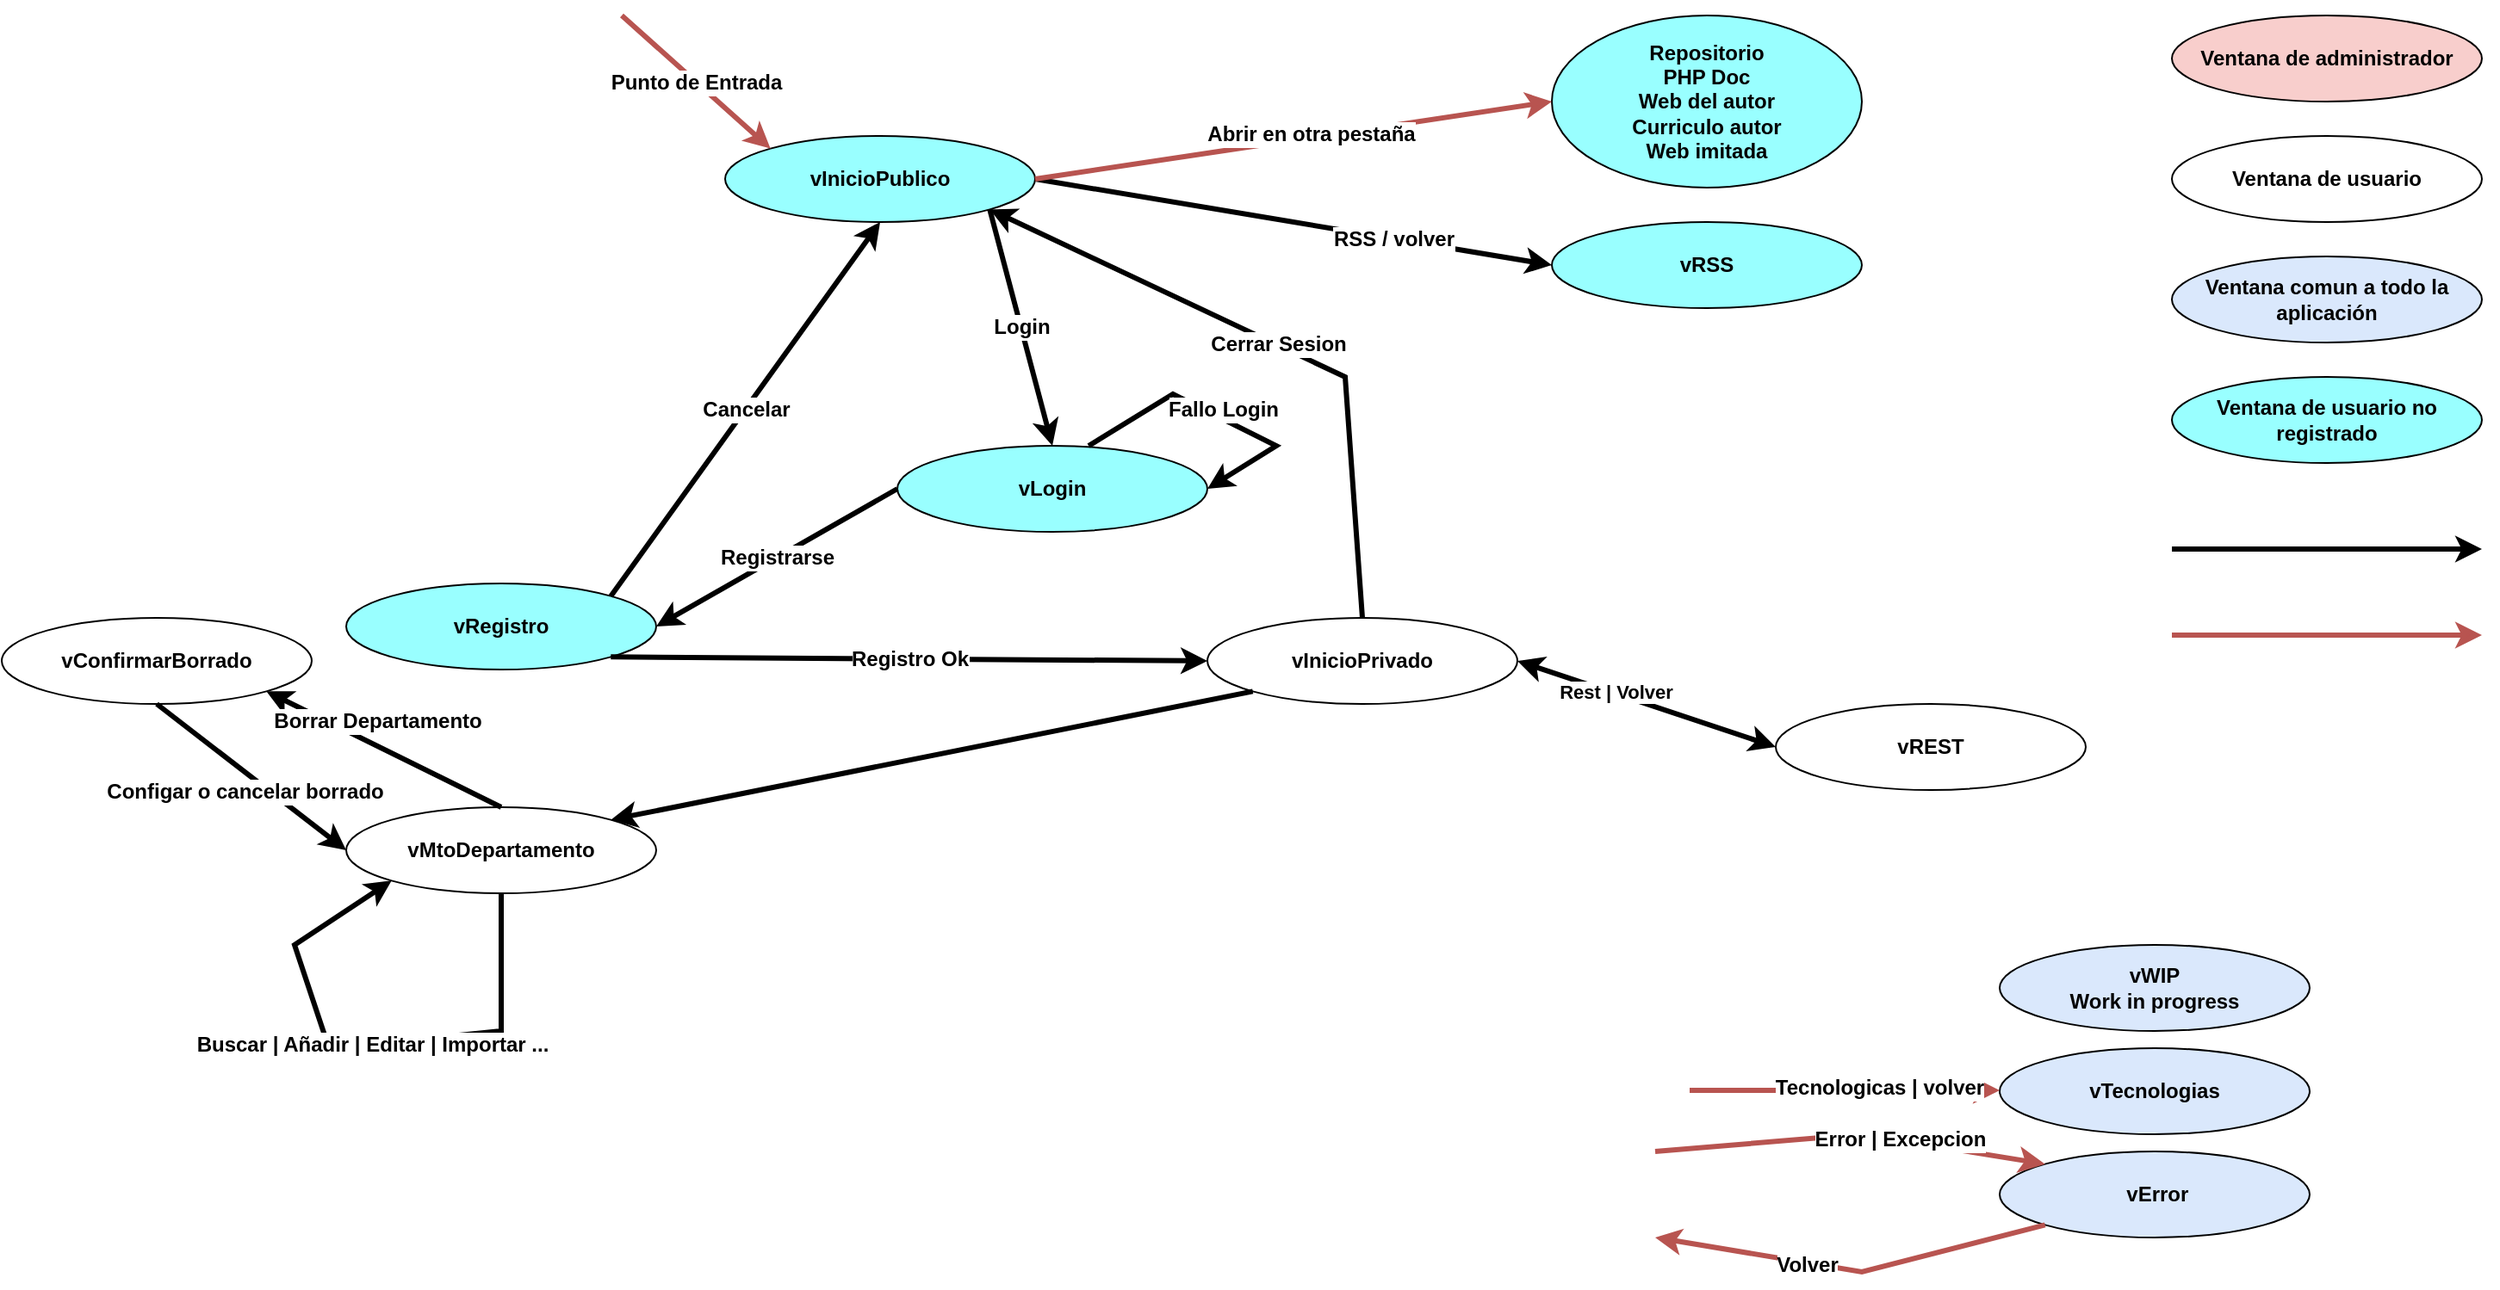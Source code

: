 <mxfile version="20.8.16" type="device"><diagram name="Página-1" id="66RCqPX6233WGmdGwxUn"><mxGraphModel dx="2261" dy="843" grid="1" gridSize="10" guides="1" tooltips="1" connect="1" arrows="1" fold="1" page="1" pageScale="1" pageWidth="827" pageHeight="1169" math="0" shadow="0"><root><mxCell id="0"/><mxCell id="1" parent="0"/><mxCell id="oqBwpX5nj_4aUg69S_pK-1" value="Ventana comun a todo la aplicación" style="ellipse;whiteSpace=wrap;html=1;fillColor=#dae8fc;strokeColor=#000000;fontSize=12;fontStyle=1" parent="1" vertex="1"><mxGeometry x="630" y="160" width="180" height="50" as="geometry"/></mxCell><mxCell id="oqBwpX5nj_4aUg69S_pK-2" value="Ventana de administrador" style="ellipse;whiteSpace=wrap;html=1;fillColor=#f8cecc;strokeColor=#000000;fontSize=12;fontStyle=1" parent="1" vertex="1"><mxGeometry x="630" y="20" width="180" height="50" as="geometry"/></mxCell><mxCell id="oqBwpX5nj_4aUg69S_pK-3" value="Ventana de usuario" style="ellipse;whiteSpace=wrap;html=1;fontSize=12;fontStyle=1" parent="1" vertex="1"><mxGeometry x="630" y="90" width="180" height="50" as="geometry"/></mxCell><mxCell id="oqBwpX5nj_4aUg69S_pK-6" value="" style="endArrow=classic;html=1;rounded=0;strokeWidth=3;fontSize=12;fontStyle=1" parent="1" edge="1"><mxGeometry width="50" height="50" relative="1" as="geometry"><mxPoint x="630" y="330" as="sourcePoint"/><mxPoint x="810" y="330" as="targetPoint"/></mxGeometry></mxCell><mxCell id="oqBwpX5nj_4aUg69S_pK-7" value="" style="endArrow=classic;html=1;rounded=0;strokeWidth=3;fillColor=#f8cecc;strokeColor=#b85450;fontSize=12;fontStyle=1" parent="1" edge="1"><mxGeometry width="50" height="50" relative="1" as="geometry"><mxPoint x="630" y="380" as="sourcePoint"/><mxPoint x="810" y="380" as="targetPoint"/></mxGeometry></mxCell><mxCell id="oqBwpX5nj_4aUg69S_pK-8" value="Ventana de usuario no registrado" style="ellipse;whiteSpace=wrap;html=1;fillColor=#99FFFF;strokeColor=default;fontSize=12;fontStyle=1" parent="1" vertex="1"><mxGeometry x="630" y="230" width="180" height="50" as="geometry"/></mxCell><mxCell id="oqBwpX5nj_4aUg69S_pK-10" value="vInicioPublico" style="ellipse;whiteSpace=wrap;html=1;fillColor=#99FFFF;strokeColor=#000000;fontSize=12;fontStyle=1" parent="1" vertex="1"><mxGeometry x="-210" y="90" width="180" height="50" as="geometry"/></mxCell><mxCell id="oqBwpX5nj_4aUg69S_pK-11" value="Repositorio&lt;br&gt;PHP Doc&lt;br&gt;Web del autor&lt;br&gt;Curriculo autor&lt;br&gt;Web imitada" style="ellipse;whiteSpace=wrap;html=1;fillColor=#99FFFF;strokeColor=#000000;fontSize=12;fontStyle=1" parent="1" vertex="1"><mxGeometry x="270" y="20" width="180" height="100" as="geometry"/></mxCell><mxCell id="oqBwpX5nj_4aUg69S_pK-12" value="vRSS" style="ellipse;whiteSpace=wrap;html=1;fillColor=#99FFFF;strokeColor=#000000;fontSize=12;fontStyle=1" parent="1" vertex="1"><mxGeometry x="270" y="140" width="180" height="50" as="geometry"/></mxCell><mxCell id="oqBwpX5nj_4aUg69S_pK-14" value="vLogin" style="ellipse;whiteSpace=wrap;html=1;fillColor=#99FFFF;strokeColor=#000000;fontSize=12;fontStyle=1" parent="1" vertex="1"><mxGeometry x="-110" y="270" width="180" height="50" as="geometry"/></mxCell><mxCell id="oqBwpX5nj_4aUg69S_pK-15" value="vRegistro" style="ellipse;whiteSpace=wrap;html=1;fillColor=#99FFFF;strokeColor=#000000;fontSize=12;fontStyle=1" parent="1" vertex="1"><mxGeometry x="-430" y="350" width="180" height="50" as="geometry"/></mxCell><mxCell id="oqBwpX5nj_4aUg69S_pK-17" value="vInicioPrivado" style="ellipse;whiteSpace=wrap;html=1;fontSize=12;fontStyle=1" parent="1" vertex="1"><mxGeometry x="70" y="370" width="180" height="50" as="geometry"/></mxCell><mxCell id="oqBwpX5nj_4aUg69S_pK-24" value="" style="endArrow=classic;html=1;rounded=0;strokeWidth=3;fontSize=12;fontStyle=1;entryX=0;entryY=0.5;entryDx=0;entryDy=0;exitX=1;exitY=0.5;exitDx=0;exitDy=0;" parent="1" source="oqBwpX5nj_4aUg69S_pK-10" target="oqBwpX5nj_4aUg69S_pK-12" edge="1"><mxGeometry width="50" height="50" relative="1" as="geometry"><mxPoint x="10" y="170" as="sourcePoint"/><mxPoint x="190" y="170" as="targetPoint"/></mxGeometry></mxCell><mxCell id="oqBwpX5nj_4aUg69S_pK-25" value="&lt;b&gt;RSS / volver&lt;/b&gt;" style="edgeLabel;html=1;align=center;verticalAlign=middle;resizable=0;points=[];fontSize=12;" parent="oqBwpX5nj_4aUg69S_pK-24" vertex="1" connectable="0"><mxGeometry x="0.386" relative="1" as="geometry"><mxPoint as="offset"/></mxGeometry></mxCell><mxCell id="oqBwpX5nj_4aUg69S_pK-26" value="" style="endArrow=classic;html=1;rounded=0;strokeWidth=3;fillColor=#f8cecc;strokeColor=#b85450;fontSize=12;fontStyle=1;entryX=0;entryY=0.5;entryDx=0;entryDy=0;exitX=1;exitY=0.5;exitDx=0;exitDy=0;" parent="1" source="oqBwpX5nj_4aUg69S_pK-10" target="oqBwpX5nj_4aUg69S_pK-11" edge="1"><mxGeometry width="50" height="50" relative="1" as="geometry"><mxPoint x="-50" y="30" as="sourcePoint"/><mxPoint x="130" y="30" as="targetPoint"/></mxGeometry></mxCell><mxCell id="oqBwpX5nj_4aUg69S_pK-27" value="&lt;b&gt;Abrir en otra pestaña&lt;/b&gt;" style="edgeLabel;html=1;align=center;verticalAlign=middle;resizable=0;points=[];fontSize=12;" parent="oqBwpX5nj_4aUg69S_pK-26" vertex="1" connectable="0"><mxGeometry x="0.069" y="2" relative="1" as="geometry"><mxPoint as="offset"/></mxGeometry></mxCell><mxCell id="oqBwpX5nj_4aUg69S_pK-28" value="Login" style="endArrow=classic;html=1;rounded=0;strokeWidth=3;fontSize=12;fontStyle=1;exitX=1;exitY=1;exitDx=0;exitDy=0;entryX=0.5;entryY=0;entryDx=0;entryDy=0;" parent="1" source="oqBwpX5nj_4aUg69S_pK-10" target="oqBwpX5nj_4aUg69S_pK-14" edge="1"><mxGeometry width="50" height="50" relative="1" as="geometry"><mxPoint x="-120" y="180" as="sourcePoint"/><mxPoint x="60" y="180" as="targetPoint"/></mxGeometry></mxCell><mxCell id="oqBwpX5nj_4aUg69S_pK-29" value="Fallo Login&lt;br&gt;" style="endArrow=classic;html=1;rounded=0;strokeWidth=3;fontSize=12;fontStyle=1;exitX=0.617;exitY=0;exitDx=0;exitDy=0;entryX=1;entryY=0.5;entryDx=0;entryDy=0;exitPerimeter=0;" parent="1" source="oqBwpX5nj_4aUg69S_pK-14" target="oqBwpX5nj_4aUg69S_pK-14" edge="1"><mxGeometry x="0.023" y="4" width="50" height="50" relative="1" as="geometry"><mxPoint x="140" y="280" as="sourcePoint"/><mxPoint x="320" y="280" as="targetPoint"/><Array as="points"><mxPoint x="50" y="240"/><mxPoint x="110" y="270"/></Array><mxPoint y="-1" as="offset"/></mxGeometry></mxCell><mxCell id="oqBwpX5nj_4aUg69S_pK-30" value="Registrarse" style="endArrow=classic;html=1;rounded=0;strokeWidth=3;fontSize=12;fontStyle=1;exitX=0;exitY=0.5;exitDx=0;exitDy=0;entryX=1;entryY=0.5;entryDx=0;entryDy=0;" parent="1" source="oqBwpX5nj_4aUg69S_pK-14" target="oqBwpX5nj_4aUg69S_pK-15" edge="1"><mxGeometry width="50" height="50" relative="1" as="geometry"><mxPoint x="-130" y="320" as="sourcePoint"/><mxPoint x="50" y="320" as="targetPoint"/></mxGeometry></mxCell><mxCell id="oqBwpX5nj_4aUg69S_pK-32" value="Cancelar" style="endArrow=classic;html=1;rounded=0;strokeWidth=3;fontSize=12;fontStyle=1;entryX=0.5;entryY=1;entryDx=0;entryDy=0;exitX=1;exitY=0;exitDx=0;exitDy=0;" parent="1" source="oqBwpX5nj_4aUg69S_pK-15" target="oqBwpX5nj_4aUg69S_pK-10" edge="1"><mxGeometry width="50" height="50" relative="1" as="geometry"><mxPoint x="-290" y="254.5" as="sourcePoint"/><mxPoint x="-110" y="254.5" as="targetPoint"/></mxGeometry></mxCell><mxCell id="oqBwpX5nj_4aUg69S_pK-33" value="Punto de Entrada" style="endArrow=classic;html=1;rounded=0;strokeWidth=3;fillColor=#f8cecc;strokeColor=#b85450;fontSize=12;fontStyle=1;entryX=0;entryY=0;entryDx=0;entryDy=0;" parent="1" target="oqBwpX5nj_4aUg69S_pK-10" edge="1"><mxGeometry width="50" height="50" relative="1" as="geometry"><mxPoint x="-270" y="20" as="sourcePoint"/><mxPoint x="-190" y="60" as="targetPoint"/></mxGeometry></mxCell><mxCell id="oqBwpX5nj_4aUg69S_pK-34" value="Cerrar Sesion" style="endArrow=none;html=1;rounded=0;strokeWidth=3;fontSize=12;fontStyle=1;exitX=1;exitY=1;exitDx=0;exitDy=0;entryX=0.5;entryY=0;entryDx=0;entryDy=0;startArrow=classic;startFill=1;endFill=0;" parent="1" source="oqBwpX5nj_4aUg69S_pK-10" target="oqBwpX5nj_4aUg69S_pK-17" edge="1"><mxGeometry width="50" height="50" relative="1" as="geometry"><mxPoint x="40" y="200" as="sourcePoint"/><mxPoint x="220" y="200" as="targetPoint"/><Array as="points"><mxPoint x="150" y="230"/></Array></mxGeometry></mxCell><mxCell id="oqBwpX5nj_4aUg69S_pK-35" value="Registro Ok" style="endArrow=classic;html=1;rounded=0;strokeWidth=3;fontSize=12;fontStyle=1;entryX=0;entryY=0.5;entryDx=0;entryDy=0;exitX=1;exitY=1;exitDx=0;exitDy=0;" parent="1" source="oqBwpX5nj_4aUg69S_pK-15" target="oqBwpX5nj_4aUg69S_pK-17" edge="1"><mxGeometry width="50" height="50" relative="1" as="geometry"><mxPoint x="-150" y="400" as="sourcePoint"/><mxPoint x="30" y="400" as="targetPoint"/></mxGeometry></mxCell><mxCell id="UhWpWGBvOo2SDTy8PDJ8-1" value="vMtoDepartamento" style="ellipse;whiteSpace=wrap;html=1;fontSize=12;fontStyle=1" vertex="1" parent="1"><mxGeometry x="-430" y="480" width="180" height="50" as="geometry"/></mxCell><mxCell id="UhWpWGBvOo2SDTy8PDJ8-2" value="" style="endArrow=classic;html=1;rounded=0;strokeWidth=3;fontSize=12;fontStyle=1;entryX=1;entryY=0;entryDx=0;entryDy=0;exitX=0;exitY=1;exitDx=0;exitDy=0;" edge="1" parent="1" source="oqBwpX5nj_4aUg69S_pK-17" target="UhWpWGBvOo2SDTy8PDJ8-1"><mxGeometry width="50" height="50" relative="1" as="geometry"><mxPoint x="210" y="450" as="sourcePoint"/><mxPoint x="390" y="450" as="targetPoint"/></mxGeometry></mxCell><mxCell id="UhWpWGBvOo2SDTy8PDJ8-3" value="Buscar | Añadir | Editar | Importar ..." style="endArrow=classic;html=1;rounded=0;strokeWidth=3;fontSize=12;fontStyle=1;exitX=0.5;exitY=1;exitDx=0;exitDy=0;entryX=0;entryY=1;entryDx=0;entryDy=0;" edge="1" parent="1" source="UhWpWGBvOo2SDTy8PDJ8-1" target="UhWpWGBvOo2SDTy8PDJ8-1"><mxGeometry width="50" height="50" relative="1" as="geometry"><mxPoint x="-450" y="620" as="sourcePoint"/><mxPoint x="-430" y="600" as="targetPoint"/><Array as="points"><mxPoint x="-340" y="610"/><mxPoint x="-440" y="620"/><mxPoint x="-460" y="560"/></Array></mxGeometry></mxCell><mxCell id="UhWpWGBvOo2SDTy8PDJ8-4" value="vConfirmarBorrado" style="ellipse;whiteSpace=wrap;html=1;fontSize=12;fontStyle=1" vertex="1" parent="1"><mxGeometry x="-630" y="370" width="180" height="50" as="geometry"/></mxCell><mxCell id="UhWpWGBvOo2SDTy8PDJ8-5" value="" style="endArrow=classic;html=1;rounded=0;strokeWidth=3;fontSize=12;fontStyle=1;entryX=1;entryY=1;entryDx=0;entryDy=0;exitX=0.5;exitY=0;exitDx=0;exitDy=0;" edge="1" parent="1" source="UhWpWGBvOo2SDTy8PDJ8-1" target="UhWpWGBvOo2SDTy8PDJ8-4"><mxGeometry width="50" height="50" relative="1" as="geometry"><mxPoint x="640" y="340" as="sourcePoint"/><mxPoint x="820" y="340" as="targetPoint"/></mxGeometry></mxCell><mxCell id="UhWpWGBvOo2SDTy8PDJ8-7" value="&lt;b&gt;&lt;font style=&quot;font-size: 12px;&quot;&gt;Borrar Departamento&lt;/font&gt;&lt;/b&gt;" style="edgeLabel;html=1;align=center;verticalAlign=middle;resizable=0;points=[];" vertex="1" connectable="0" parent="UhWpWGBvOo2SDTy8PDJ8-5"><mxGeometry x="-0.359" y="-4" relative="1" as="geometry"><mxPoint x="-31" y="-25" as="offset"/></mxGeometry></mxCell><mxCell id="UhWpWGBvOo2SDTy8PDJ8-6" value="" style="endArrow=classic;html=1;rounded=0;strokeWidth=3;fontSize=12;fontStyle=1;entryX=0;entryY=0.5;entryDx=0;entryDy=0;exitX=0.5;exitY=1;exitDx=0;exitDy=0;" edge="1" parent="1" source="UhWpWGBvOo2SDTy8PDJ8-4" target="UhWpWGBvOo2SDTy8PDJ8-1"><mxGeometry width="50" height="50" relative="1" as="geometry"><mxPoint x="-330" y="490" as="sourcePoint"/><mxPoint x="-466.36" y="422.678" as="targetPoint"/></mxGeometry></mxCell><mxCell id="UhWpWGBvOo2SDTy8PDJ8-8" value="&lt;b&gt;&lt;font style=&quot;font-size: 12px;&quot;&gt;Configar o cancelar borrado&lt;/font&gt;&lt;/b&gt;" style="edgeLabel;html=1;align=center;verticalAlign=middle;resizable=0;points=[];" vertex="1" connectable="0" parent="UhWpWGBvOo2SDTy8PDJ8-6"><mxGeometry x="-0.303" y="-1" relative="1" as="geometry"><mxPoint x="13" y="20" as="offset"/></mxGeometry></mxCell><mxCell id="UhWpWGBvOo2SDTy8PDJ8-9" value="vREST" style="ellipse;whiteSpace=wrap;html=1;fontSize=12;fontStyle=1" vertex="1" parent="1"><mxGeometry x="400" y="420" width="180" height="50" as="geometry"/></mxCell><mxCell id="UhWpWGBvOo2SDTy8PDJ8-10" value="" style="endArrow=classic;html=1;rounded=0;strokeWidth=3;fontSize=12;fontStyle=1;exitX=1;exitY=0.5;exitDx=0;exitDy=0;entryX=0;entryY=0.5;entryDx=0;entryDy=0;startArrow=classic;startFill=1;" edge="1" parent="1" source="oqBwpX5nj_4aUg69S_pK-17" target="UhWpWGBvOo2SDTy8PDJ8-9"><mxGeometry width="50" height="50" relative="1" as="geometry"><mxPoint x="290" y="360" as="sourcePoint"/><mxPoint x="470" y="360" as="targetPoint"/></mxGeometry></mxCell><mxCell id="UhWpWGBvOo2SDTy8PDJ8-11" value="&lt;b&gt;Rest | Volver&lt;/b&gt;" style="edgeLabel;html=1;align=center;verticalAlign=middle;resizable=0;points=[];" vertex="1" connectable="0" parent="UhWpWGBvOo2SDTy8PDJ8-10"><mxGeometry x="-0.256" y="1" relative="1" as="geometry"><mxPoint as="offset"/></mxGeometry></mxCell><mxCell id="UhWpWGBvOo2SDTy8PDJ8-12" value="vWIP&lt;br&gt;Work in progress" style="ellipse;whiteSpace=wrap;html=1;fillColor=#dae8fc;strokeColor=#000000;fontSize=12;fontStyle=1" vertex="1" parent="1"><mxGeometry x="530" y="560" width="180" height="50" as="geometry"/></mxCell><mxCell id="UhWpWGBvOo2SDTy8PDJ8-13" value="vTecnologias" style="ellipse;whiteSpace=wrap;html=1;fillColor=#dae8fc;strokeColor=#000000;fontSize=12;fontStyle=1" vertex="1" parent="1"><mxGeometry x="530" y="620" width="180" height="50" as="geometry"/></mxCell><mxCell id="UhWpWGBvOo2SDTy8PDJ8-14" value="&amp;nbsp;vError" style="ellipse;whiteSpace=wrap;html=1;fillColor=#dae8fc;strokeColor=#000000;fontSize=12;fontStyle=1" vertex="1" parent="1"><mxGeometry x="530" y="680" width="180" height="50" as="geometry"/></mxCell><mxCell id="UhWpWGBvOo2SDTy8PDJ8-15" value="" style="endArrow=classic;html=1;rounded=0;strokeWidth=3;fillColor=#f8cecc;strokeColor=#b85450;fontSize=12;fontStyle=1" edge="1" parent="1"><mxGeometry width="50" height="50" relative="1" as="geometry"><mxPoint x="350" y="644.5" as="sourcePoint"/><mxPoint x="530" y="644.5" as="targetPoint"/></mxGeometry></mxCell><mxCell id="UhWpWGBvOo2SDTy8PDJ8-21" value="&lt;b&gt;&lt;font style=&quot;font-size: 12px;&quot;&gt;Tecnologicas | volver&lt;/font&gt;&lt;/b&gt;" style="edgeLabel;html=1;align=center;verticalAlign=middle;resizable=0;points=[];" vertex="1" connectable="0" parent="UhWpWGBvOo2SDTy8PDJ8-15"><mxGeometry x="0.222" y="2" relative="1" as="geometry"><mxPoint as="offset"/></mxGeometry></mxCell><mxCell id="UhWpWGBvOo2SDTy8PDJ8-17" value="" style="endArrow=classic;html=1;rounded=0;strokeWidth=3;fillColor=#f8cecc;strokeColor=#b85450;fontSize=12;fontStyle=1;entryX=0;entryY=0;entryDx=0;entryDy=0;" edge="1" parent="1" target="UhWpWGBvOo2SDTy8PDJ8-14"><mxGeometry width="50" height="50" relative="1" as="geometry"><mxPoint x="330" y="680" as="sourcePoint"/><mxPoint x="510" y="680" as="targetPoint"/><Array as="points"><mxPoint x="450" y="670"/></Array></mxGeometry></mxCell><mxCell id="UhWpWGBvOo2SDTy8PDJ8-23" value="&lt;b&gt;Error | Excepcion&lt;/b&gt;" style="edgeLabel;html=1;align=center;verticalAlign=middle;resizable=0;points=[];fontSize=12;" vertex="1" connectable="0" parent="UhWpWGBvOo2SDTy8PDJ8-17"><mxGeometry x="0.25" y="1" relative="1" as="geometry"><mxPoint as="offset"/></mxGeometry></mxCell><mxCell id="UhWpWGBvOo2SDTy8PDJ8-18" value="" style="endArrow=classic;html=1;rounded=0;strokeWidth=3;fillColor=#f8cecc;strokeColor=#b85450;fontSize=12;fontStyle=1;exitX=0;exitY=1;exitDx=0;exitDy=0;" edge="1" parent="1" source="UhWpWGBvOo2SDTy8PDJ8-14"><mxGeometry width="50" height="50" relative="1" as="geometry"><mxPoint x="350" y="750" as="sourcePoint"/><mxPoint x="330" y="730" as="targetPoint"/><Array as="points"><mxPoint x="450" y="750"/></Array></mxGeometry></mxCell><mxCell id="UhWpWGBvOo2SDTy8PDJ8-22" value="&lt;b&gt;Volver&lt;/b&gt;" style="edgeLabel;html=1;align=center;verticalAlign=middle;resizable=0;points=[];fontSize=12;" vertex="1" connectable="0" parent="UhWpWGBvOo2SDTy8PDJ8-18"><mxGeometry x="0.227" y="1" relative="1" as="geometry"><mxPoint as="offset"/></mxGeometry></mxCell></root></mxGraphModel></diagram></mxfile>